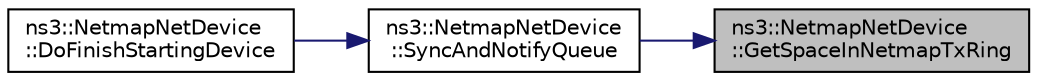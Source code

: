 digraph "ns3::NetmapNetDevice::GetSpaceInNetmapTxRing"
{
 // LATEX_PDF_SIZE
  edge [fontname="Helvetica",fontsize="10",labelfontname="Helvetica",labelfontsize="10"];
  node [fontname="Helvetica",fontsize="10",shape=record];
  rankdir="RL";
  Node1 [label="ns3::NetmapNetDevice\l::GetSpaceInNetmapTxRing",height=0.2,width=0.4,color="black", fillcolor="grey75", style="filled", fontcolor="black",tooltip="Get the number of slots currently available in the netmap transmission ring."];
  Node1 -> Node2 [dir="back",color="midnightblue",fontsize="10",style="solid",fontname="Helvetica"];
  Node2 [label="ns3::NetmapNetDevice\l::SyncAndNotifyQueue",height=0.2,width=0.4,color="black", fillcolor="white", style="filled",URL="$classns3_1_1_netmap_net_device.html#ae0c7fb987e5e9406324d89ac2c37fdd8",tooltip="This function syncs netmap ring and notifies netdevice queue."];
  Node2 -> Node3 [dir="back",color="midnightblue",fontsize="10",style="solid",fontname="Helvetica"];
  Node3 [label="ns3::NetmapNetDevice\l::DoFinishStartingDevice",height=0.2,width=0.4,color="black", fillcolor="white", style="filled",URL="$classns3_1_1_netmap_net_device.html#a7dbfbc89db959c93fbd6dc22a9a898ba",tooltip="Complete additional actions, if any, to spin up down the device."];
}
